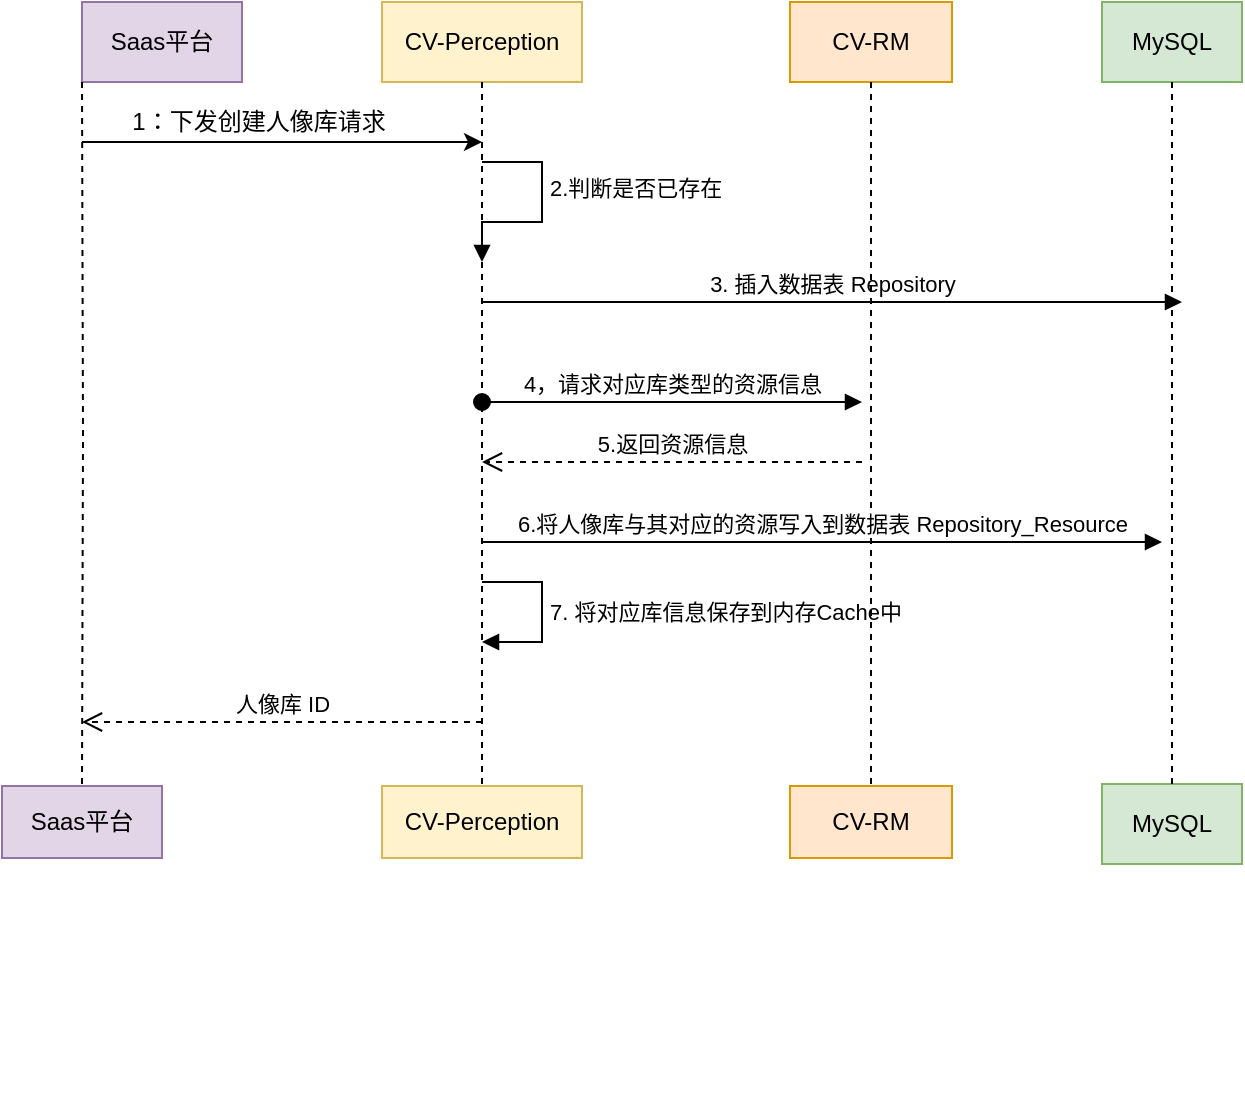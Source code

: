 <mxfile version="24.7.6">
  <diagram name="第 1 页" id="7Om6o-WO4HEuYXvUx-Oh">
    <mxGraphModel dx="1147" dy="737" grid="1" gridSize="10" guides="1" tooltips="1" connect="1" arrows="1" fold="1" page="1" pageScale="1" pageWidth="827" pageHeight="1169" math="0" shadow="0">
      <root>
        <mxCell id="0" />
        <mxCell id="1" parent="0" />
        <mxCell id="aWvWVetxjmr20OH63ybd-25" value="" style="group" parent="1" vertex="1" connectable="0">
          <mxGeometry x="60" y="70" width="210" height="550" as="geometry" />
        </mxCell>
        <mxCell id="aWvWVetxjmr20OH63ybd-26" value="Saas平台" style="rounded=0;whiteSpace=wrap;html=1;fillColor=#e1d5e7;strokeColor=#9673a6;" parent="aWvWVetxjmr20OH63ybd-25" vertex="1">
          <mxGeometry width="80" height="40" as="geometry" />
        </mxCell>
        <mxCell id="aWvWVetxjmr20OH63ybd-27" value="" style="endArrow=classic;html=1;rounded=0;" parent="aWvWVetxjmr20OH63ybd-25" edge="1">
          <mxGeometry width="50" height="50" relative="1" as="geometry">
            <mxPoint y="70" as="sourcePoint" />
            <mxPoint x="200" y="70" as="targetPoint" />
            <Array as="points" />
          </mxGeometry>
        </mxCell>
        <mxCell id="aWvWVetxjmr20OH63ybd-28" value="&lt;font style=&quot;font-size: 12px;&quot;&gt;1：下发创建人像库请求&lt;/font&gt;" style="edgeLabel;html=1;align=center;verticalAlign=middle;resizable=0;points=[];" parent="aWvWVetxjmr20OH63ybd-27" vertex="1" connectable="0">
          <mxGeometry x="-0.12" y="-4" relative="1" as="geometry">
            <mxPoint y="-14" as="offset" />
          </mxGeometry>
        </mxCell>
        <mxCell id="aWvWVetxjmr20OH63ybd-71" value="人像库 ID" style="html=1;verticalAlign=bottom;endArrow=open;dashed=1;endSize=8;curved=0;rounded=0;" parent="aWvWVetxjmr20OH63ybd-25" edge="1">
          <mxGeometry relative="1" as="geometry">
            <mxPoint x="200" y="360" as="sourcePoint" />
            <mxPoint y="360" as="targetPoint" />
          </mxGeometry>
        </mxCell>
        <mxCell id="aWvWVetxjmr20OH63ybd-29" value="" style="group" parent="1" vertex="1" connectable="0">
          <mxGeometry x="414" y="70" width="81" height="550" as="geometry" />
        </mxCell>
        <mxCell id="aWvWVetxjmr20OH63ybd-30" value="CV-RM" style="rounded=0;whiteSpace=wrap;html=1;fillColor=#ffe6cc;strokeColor=#d79b00;" parent="aWvWVetxjmr20OH63ybd-29" vertex="1">
          <mxGeometry width="81" height="40" as="geometry" />
        </mxCell>
        <mxCell id="aWvWVetxjmr20OH63ybd-33" value="" style="group" parent="1" vertex="1" connectable="0">
          <mxGeometry x="570" y="70" width="70" height="550" as="geometry" />
        </mxCell>
        <mxCell id="aWvWVetxjmr20OH63ybd-34" value="MySQL" style="rounded=0;whiteSpace=wrap;html=1;fillColor=#d5e8d4;strokeColor=#82b366;" parent="aWvWVetxjmr20OH63ybd-33" vertex="1">
          <mxGeometry width="70" height="40" as="geometry" />
        </mxCell>
        <mxCell id="aWvWVetxjmr20OH63ybd-39" value="" style="group" parent="1" vertex="1" connectable="0">
          <mxGeometry x="210" y="70" width="100" height="550" as="geometry" />
        </mxCell>
        <mxCell id="aWvWVetxjmr20OH63ybd-40" value="CV-Perception" style="rounded=0;whiteSpace=wrap;html=1;fillColor=#fff2cc;strokeColor=#d6b656;" parent="aWvWVetxjmr20OH63ybd-39" vertex="1">
          <mxGeometry width="100" height="40" as="geometry" />
        </mxCell>
        <mxCell id="aWvWVetxjmr20OH63ybd-41" value="2.判断是否已存在" style="html=1;align=left;spacingLeft=2;endArrow=block;rounded=0;edgeStyle=orthogonalEdgeStyle;curved=0;rounded=0;" parent="aWvWVetxjmr20OH63ybd-39" edge="1">
          <mxGeometry x="-0.231" relative="1" as="geometry">
            <mxPoint x="50" y="80" as="sourcePoint" />
            <Array as="points">
              <mxPoint x="80" y="80" />
              <mxPoint x="80" y="110" />
              <mxPoint x="50" y="110" />
            </Array>
            <mxPoint x="50" y="130" as="targetPoint" />
            <mxPoint as="offset" />
          </mxGeometry>
        </mxCell>
        <mxCell id="aWvWVetxjmr20OH63ybd-66" value="3. 插入数据表 Repository" style="html=1;verticalAlign=bottom;endArrow=block;curved=0;rounded=0;" parent="aWvWVetxjmr20OH63ybd-39" edge="1">
          <mxGeometry width="80" relative="1" as="geometry">
            <mxPoint x="50" y="150" as="sourcePoint" />
            <mxPoint x="400" y="150" as="targetPoint" />
          </mxGeometry>
        </mxCell>
        <mxCell id="aWvWVetxjmr20OH63ybd-67" value="7. 将对应库信息保存到内存Cache中" style="html=1;align=left;spacingLeft=2;endArrow=block;rounded=0;edgeStyle=orthogonalEdgeStyle;curved=0;rounded=0;" parent="aWvWVetxjmr20OH63ybd-39" edge="1">
          <mxGeometry relative="1" as="geometry">
            <mxPoint x="50" y="290" as="sourcePoint" />
            <Array as="points">
              <mxPoint x="80" y="320" />
            </Array>
            <mxPoint x="50" y="320" as="targetPoint" />
          </mxGeometry>
        </mxCell>
        <mxCell id="aWvWVetxjmr20OH63ybd-50" value="CV-Perception" style="rounded=0;whiteSpace=wrap;html=1;fillColor=#fff2cc;strokeColor=#d6b656;" parent="1" vertex="1">
          <mxGeometry x="210" y="462" width="100" height="36" as="geometry" />
        </mxCell>
        <mxCell id="aWvWVetxjmr20OH63ybd-51" style="edgeStyle=orthogonalEdgeStyle;rounded=0;orthogonalLoop=1;jettySize=auto;html=1;exitX=0.5;exitY=1;exitDx=0;exitDy=0;entryX=0.5;entryY=0;entryDx=0;entryDy=0;endArrow=none;endFill=0;dashed=1;" parent="1" source="aWvWVetxjmr20OH63ybd-40" target="aWvWVetxjmr20OH63ybd-50" edge="1">
          <mxGeometry relative="1" as="geometry" />
        </mxCell>
        <mxCell id="aWvWVetxjmr20OH63ybd-52" value="Saas平台" style="rounded=0;whiteSpace=wrap;html=1;fillColor=#e1d5e7;strokeColor=#9673a6;" parent="1" vertex="1">
          <mxGeometry x="20" y="462" width="80" height="36" as="geometry" />
        </mxCell>
        <mxCell id="aWvWVetxjmr20OH63ybd-53" style="edgeStyle=orthogonalEdgeStyle;rounded=0;orthogonalLoop=1;jettySize=auto;html=1;entryX=0.5;entryY=0;entryDx=0;entryDy=0;endArrow=none;endFill=0;dashed=1;" parent="1" target="aWvWVetxjmr20OH63ybd-52" edge="1">
          <mxGeometry relative="1" as="geometry">
            <mxPoint x="60" y="110" as="sourcePoint" />
          </mxGeometry>
        </mxCell>
        <mxCell id="aWvWVetxjmr20OH63ybd-54" value="CV-RM" style="rounded=0;whiteSpace=wrap;html=1;fillColor=#ffe6cc;strokeColor=#d79b00;" parent="1" vertex="1">
          <mxGeometry x="414" y="462" width="81" height="36" as="geometry" />
        </mxCell>
        <mxCell id="aWvWVetxjmr20OH63ybd-55" style="edgeStyle=orthogonalEdgeStyle;rounded=0;orthogonalLoop=1;jettySize=auto;html=1;exitX=0.5;exitY=1;exitDx=0;exitDy=0;entryX=0.5;entryY=0;entryDx=0;entryDy=0;endArrow=none;endFill=0;dashed=1;" parent="1" source="aWvWVetxjmr20OH63ybd-30" target="aWvWVetxjmr20OH63ybd-54" edge="1">
          <mxGeometry relative="1" as="geometry" />
        </mxCell>
        <mxCell id="aWvWVetxjmr20OH63ybd-58" value="MySQL" style="rounded=0;whiteSpace=wrap;html=1;fillColor=#d5e8d4;strokeColor=#82b366;" parent="1" vertex="1">
          <mxGeometry x="570" y="461" width="70" height="40" as="geometry" />
        </mxCell>
        <mxCell id="aWvWVetxjmr20OH63ybd-59" style="edgeStyle=orthogonalEdgeStyle;rounded=0;orthogonalLoop=1;jettySize=auto;html=1;exitX=0.5;exitY=1;exitDx=0;exitDy=0;entryX=0.5;entryY=0;entryDx=0;entryDy=0;endArrow=none;endFill=0;dashed=1;" parent="1" source="aWvWVetxjmr20OH63ybd-34" target="aWvWVetxjmr20OH63ybd-58" edge="1">
          <mxGeometry relative="1" as="geometry" />
        </mxCell>
        <mxCell id="aWvWVetxjmr20OH63ybd-43" value="4，请求对应库类型的资源信息" style="html=1;verticalAlign=bottom;startArrow=oval;startFill=1;endArrow=block;startSize=8;curved=0;rounded=0;" parent="1" edge="1">
          <mxGeometry width="60" relative="1" as="geometry">
            <mxPoint x="260" y="270" as="sourcePoint" />
            <mxPoint x="450" y="270" as="targetPoint" />
          </mxGeometry>
        </mxCell>
        <mxCell id="aWvWVetxjmr20OH63ybd-44" value="5.返回资源信息" style="html=1;verticalAlign=bottom;endArrow=open;dashed=1;endSize=8;curved=0;rounded=0;" parent="1" edge="1">
          <mxGeometry relative="1" as="geometry">
            <mxPoint x="450" y="300" as="sourcePoint" />
            <mxPoint x="260" y="300" as="targetPoint" />
            <mxPoint as="offset" />
          </mxGeometry>
        </mxCell>
        <mxCell id="aWvWVetxjmr20OH63ybd-45" value="6.将人像库与其对应的资源写入到数据表 Repository_Resource" style="html=1;verticalAlign=bottom;endArrow=block;curved=0;rounded=0;" parent="1" edge="1">
          <mxGeometry width="80" relative="1" as="geometry">
            <mxPoint x="260" y="340" as="sourcePoint" />
            <mxPoint x="600" y="340" as="targetPoint" />
          </mxGeometry>
        </mxCell>
      </root>
    </mxGraphModel>
  </diagram>
</mxfile>
